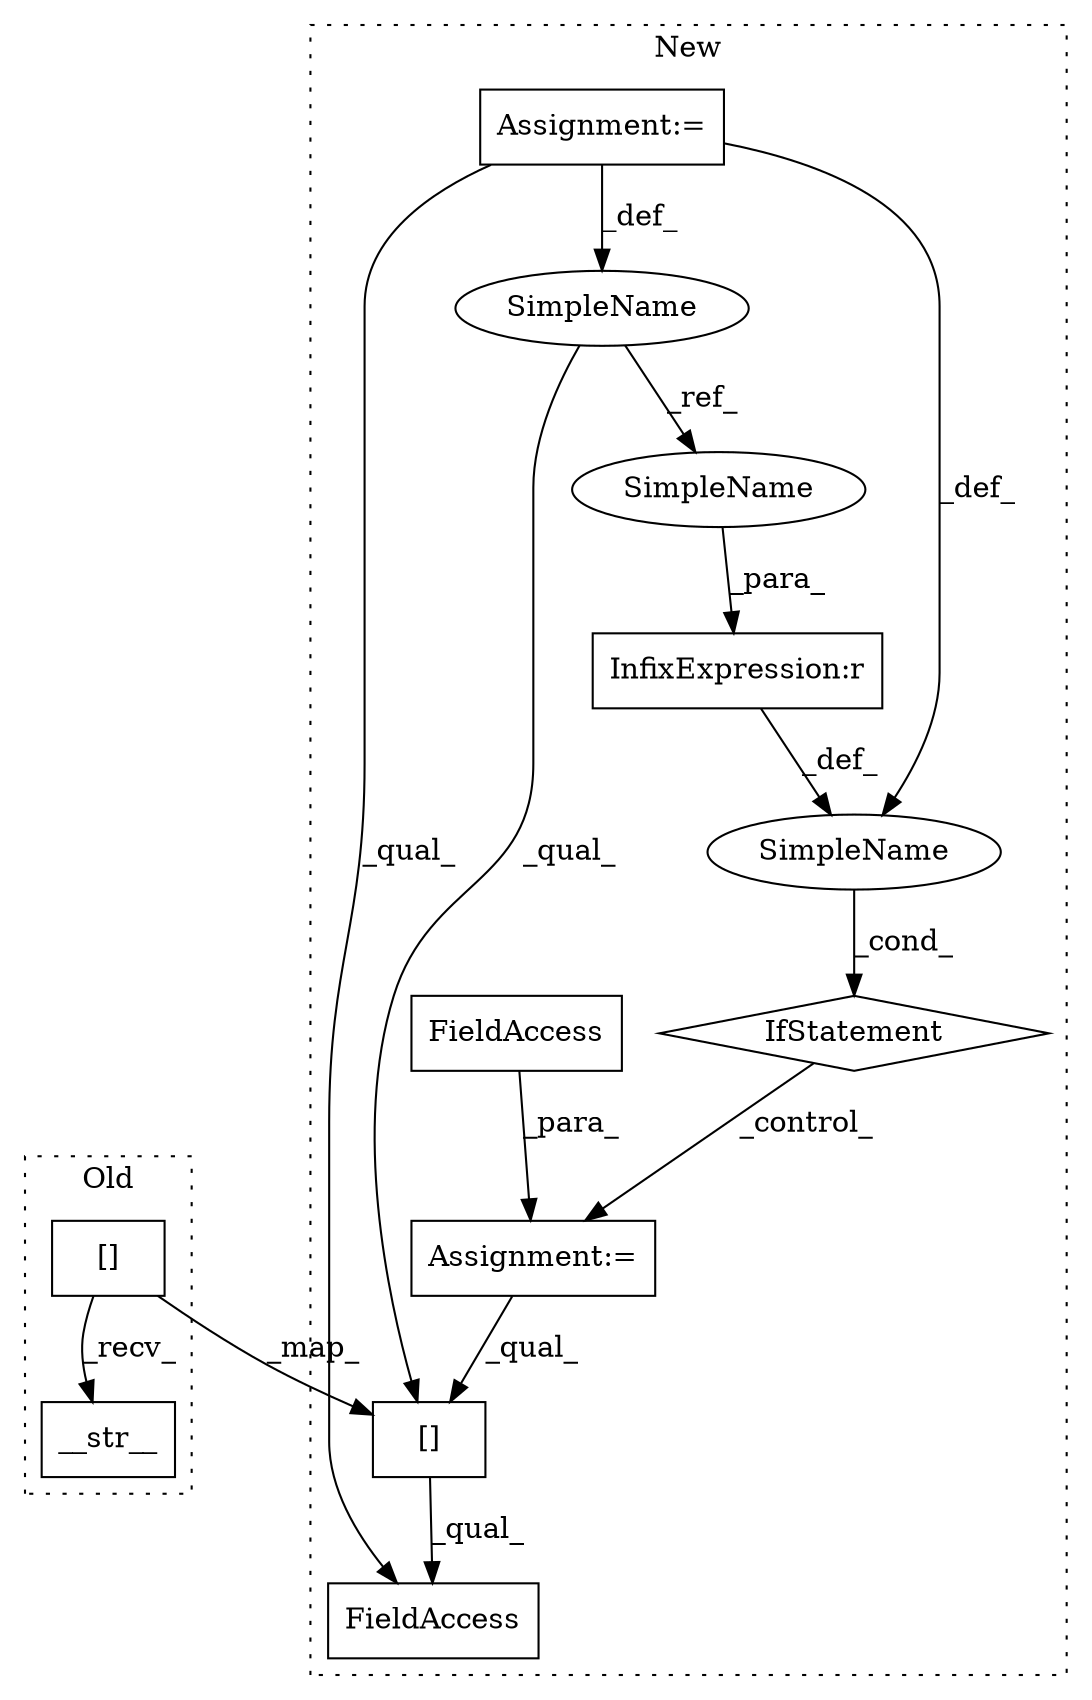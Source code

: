 digraph G {
subgraph cluster0 {
1 [label="__str__" a="32" s="5416" l="9" shape="box"];
6 [label="[]" a="2" s="5406,5414" l="7,1" shape="box"];
label = "Old";
style="dotted";
}
subgraph cluster1 {
2 [label="IfStatement" a="25" s="5431,5449" l="4,2" shape="diamond"];
3 [label="InfixExpression:r" a="27" s="5441" l="4" shape="box"];
4 [label="Assignment:=" a="7" s="5419" l="6" shape="box"];
5 [label="[]" a="2" s="5497,5505" l="7,1" shape="box"];
7 [label="FieldAccess" a="22" s="5497" l="15" shape="box"];
8 [label="SimpleName" a="42" s="" l="" shape="ellipse"];
9 [label="Assignment:=" a="7" s="5465" l="1" shape="box"];
10 [label="FieldAccess" a="22" s="5466" l="12" shape="box"];
11 [label="SimpleName" a="42" s="5419" l="6" shape="ellipse"];
12 [label="SimpleName" a="42" s="5435" l="6" shape="ellipse"];
label = "New";
style="dotted";
}
2 -> 9 [label="_control_"];
3 -> 8 [label="_def_"];
4 -> 7 [label="_qual_"];
4 -> 11 [label="_def_"];
4 -> 8 [label="_def_"];
5 -> 7 [label="_qual_"];
6 -> 1 [label="_recv_"];
6 -> 5 [label="_map_"];
8 -> 2 [label="_cond_"];
9 -> 5 [label="_qual_"];
10 -> 9 [label="_para_"];
11 -> 5 [label="_qual_"];
11 -> 12 [label="_ref_"];
12 -> 3 [label="_para_"];
}